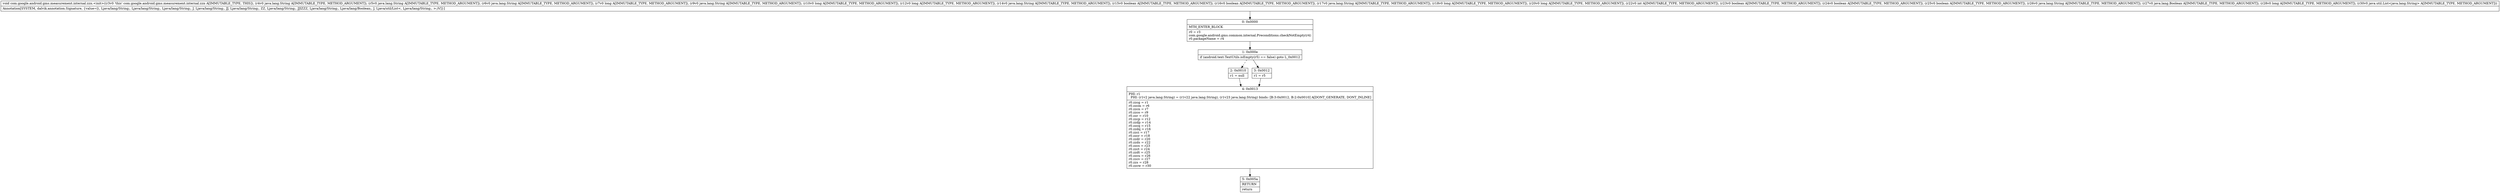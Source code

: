 digraph "CFG forcom.google.android.gms.measurement.internal.zzn.\<init\>(Ljava\/lang\/String;Ljava\/lang\/String;Ljava\/lang\/String;JLjava\/lang\/String;JJLjava\/lang\/String;ZZLjava\/lang\/String;JJIZZZLjava\/lang\/String;Ljava\/lang\/Boolean;JLjava\/util\/List;)V" {
Node_0 [shape=record,label="{0\:\ 0x0000|MTH_ENTER_BLOCK\l|r0 = r3\lcom.google.android.gms.common.internal.Preconditions.checkNotEmpty(r4)\lr0.packageName = r4\l}"];
Node_1 [shape=record,label="{1\:\ 0x000e|if (android.text.TextUtils.isEmpty(r5) == false) goto L_0x0012\l}"];
Node_2 [shape=record,label="{2\:\ 0x0010|r1 = null\l}"];
Node_3 [shape=record,label="{3\:\ 0x0012|r1 = r5\l}"];
Node_4 [shape=record,label="{4\:\ 0x0013|PHI: r1 \l  PHI: (r1v2 java.lang.String) = (r1v22 java.lang.String), (r1v23 java.lang.String) binds: [B:3:0x0012, B:2:0x0010] A[DONT_GENERATE, DONT_INLINE]\l|r0.zzcg = r1\lr0.zzcm = r6\lr0.zzcn = r7\lr0.zzco = r9\lr0.zzr = r10\lr0.zzcp = r12\lr0.zzdp = r14\lr0.zzcq = r15\lr0.zzdq = r16\lr0.zzci = r17\lr0.zzcr = r18\lr0.zzdr = r20\lr0.zzds = r22\lr0.zzcs = r23\lr0.zzct = r24\lr0.zzdt = r25\lr0.zzcu = r26\lr0.zzcv = r27\lr0.zzs = r28\lr0.zzcw = r30\l}"];
Node_5 [shape=record,label="{5\:\ 0x005a|RETURN\l|return\l}"];
MethodNode[shape=record,label="{void com.google.android.gms.measurement.internal.zzn.\<init\>((r3v0 'this' com.google.android.gms.measurement.internal.zzn A[IMMUTABLE_TYPE, THIS]), (r4v0 java.lang.String A[IMMUTABLE_TYPE, METHOD_ARGUMENT]), (r5v0 java.lang.String A[IMMUTABLE_TYPE, METHOD_ARGUMENT]), (r6v0 java.lang.String A[IMMUTABLE_TYPE, METHOD_ARGUMENT]), (r7v0 long A[IMMUTABLE_TYPE, METHOD_ARGUMENT]), (r9v0 java.lang.String A[IMMUTABLE_TYPE, METHOD_ARGUMENT]), (r10v0 long A[IMMUTABLE_TYPE, METHOD_ARGUMENT]), (r12v0 long A[IMMUTABLE_TYPE, METHOD_ARGUMENT]), (r14v0 java.lang.String A[IMMUTABLE_TYPE, METHOD_ARGUMENT]), (r15v0 boolean A[IMMUTABLE_TYPE, METHOD_ARGUMENT]), (r16v0 boolean A[IMMUTABLE_TYPE, METHOD_ARGUMENT]), (r17v0 java.lang.String A[IMMUTABLE_TYPE, METHOD_ARGUMENT]), (r18v0 long A[IMMUTABLE_TYPE, METHOD_ARGUMENT]), (r20v0 long A[IMMUTABLE_TYPE, METHOD_ARGUMENT]), (r22v0 int A[IMMUTABLE_TYPE, METHOD_ARGUMENT]), (r23v0 boolean A[IMMUTABLE_TYPE, METHOD_ARGUMENT]), (r24v0 boolean A[IMMUTABLE_TYPE, METHOD_ARGUMENT]), (r25v0 boolean A[IMMUTABLE_TYPE, METHOD_ARGUMENT]), (r26v0 java.lang.String A[IMMUTABLE_TYPE, METHOD_ARGUMENT]), (r27v0 java.lang.Boolean A[IMMUTABLE_TYPE, METHOD_ARGUMENT]), (r28v0 long A[IMMUTABLE_TYPE, METHOD_ARGUMENT]), (r30v0 java.util.List\<java.lang.String\> A[IMMUTABLE_TYPE, METHOD_ARGUMENT]))  | Annotation[SYSTEM, dalvik.annotation.Signature, \{value=[(, Ljava\/lang\/String;, Ljava\/lang\/String;, Ljava\/lang\/String;, J, Ljava\/lang\/String;, JJ, Ljava\/lang\/String;, ZZ, Ljava\/lang\/String;, JJIZZZ, Ljava\/lang\/String;, Ljava\/lang\/Boolean;, J, Ljava\/util\/List\<, Ljava\/lang\/String;, \>;)V]\}]\l}"];
MethodNode -> Node_0;
Node_0 -> Node_1;
Node_1 -> Node_2[style=dashed];
Node_1 -> Node_3;
Node_2 -> Node_4;
Node_3 -> Node_4;
Node_4 -> Node_5;
}

